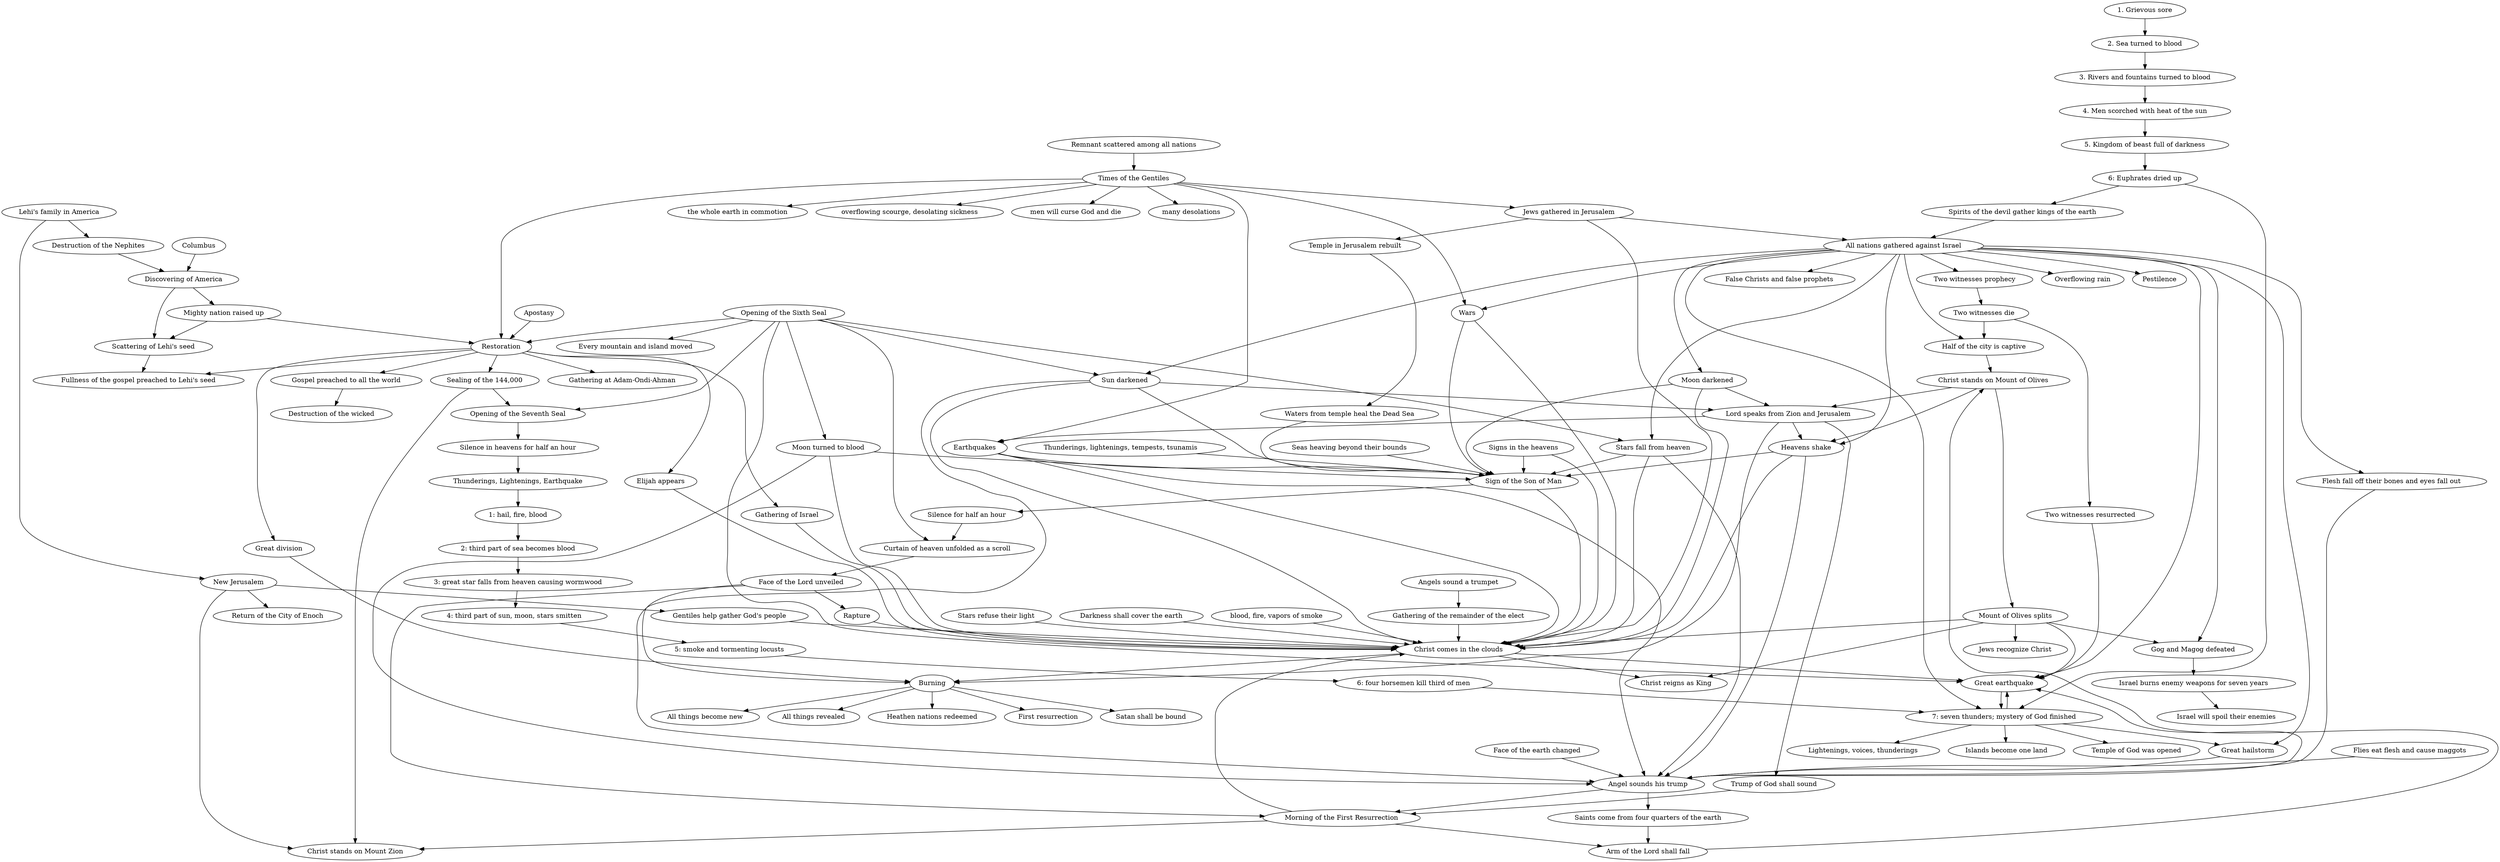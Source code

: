 digraph {
	"Spirits of the devil gather kings of the earth" -> "All nations gathered against Israel"
	"Jews gathered in Jerusalem" -> "All nations gathered against Israel"
	"All nations gathered against Israel" -> "Half of the city is captive"
	"All nations gathered against Israel" -> "Flesh fall off their bones and eyes fall out"
	"All nations gathered against Israel" -> "Great hailstorm"
	"All nations gathered against Israel" -> "Great earthquake"
	"All nations gathered against Israel" -> "Overflowing rain"
	"All nations gathered against Israel" -> "Pestilence"
	"All nations gathered against Israel" -> "Gog and Magog defeated"
	"All nations gathered against Israel" -> "Two witnesses prophecy"
	"All nations gathered against Israel" -> "7: seven thunders; mystery of God finished"
	"All nations gathered against Israel" -> "Sun darkened"
	"All nations gathered against Israel" -> "Moon darkened"
	"All nations gathered against Israel" -> "False Christs and false prophets"
	"All nations gathered against Israel" -> "Wars"
	"All nations gathered against Israel" -> "Stars fall from heaven"
	"All nations gathered against Israel" -> "Heavens shake"
	"Two witnesses die" -> "Half of the city is captive"
	"Half of the city is captive" -> "Christ stands on Mount of Olives"
	"Arm of the Lord shall fall" -> "Christ stands on Mount of Olives"
	"Christ stands on Mount of Olives" -> "Mount of Olives splits"
	"Christ stands on Mount of Olives" -> "Heavens shake"
	"Christ stands on Mount of Olives" -> "Lord speaks from Zion and Jerusalem"
	"Mount of Olives splits" -> "Christ reigns as King"
	"Mount of Olives splits" -> "Christ comes in the clouds"
	"Mount of Olives splits" -> "Great earthquake"
	"Mount of Olives splits" -> "Jews recognize Christ"
	"Mount of Olives splits" -> "Gog and Magog defeated"
	"Christ comes in the clouds" -> "Christ reigns as King"
	"Flesh fall off their bones and eyes fall out" -> "Angel sounds his trump"
	"Sign of the Son of Man" -> "Christ comes in the clouds"
	"Gathering of the remainder of the elect" -> "Christ comes in the clouds"
	"Sun darkened" -> "Christ comes in the clouds"
	"Moon darkened" -> "Christ comes in the clouds"
	"Stars fall from heaven" -> "Christ comes in the clouds"
	"Heavens shake" -> "Christ comes in the clouds"
	"Signs in the heavens" -> "Christ comes in the clouds"
	"Rapture" -> "Christ comes in the clouds"
	"Morning of the First Resurrection" -> "Christ comes in the clouds"
	"Gentiles help gather God's people" -> "Christ comes in the clouds"
	"Moon turned to blood" -> "Christ comes in the clouds"
	"Stars refuse their light" -> "Christ comes in the clouds"
	"Jews gathered in Jerusalem" -> "Christ comes in the clouds"
	"Wars" -> "Christ comes in the clouds"
	"Darkness shall cover the earth" -> "Christ comes in the clouds"
	"Earthquakes" -> "Christ comes in the clouds"
	"Elijah appears" -> "Christ comes in the clouds"
	"blood, fire, vapors of smoke" -> "Christ comes in the clouds"
	"Gathering of Israel" -> "Christ comes in the clouds"
	"Christ comes in the clouds" -> "Burning"
	"Christ comes in the clouds" -> "Great earthquake"
	"7: seven thunders; mystery of God finished" -> "Great hailstorm"
	"Great hailstorm" -> "Angel sounds his trump"
	"Opening of the Sixth Seal" -> "Great earthquake"
	"Two witnesses resurrected" -> "Great earthquake"
	"7: seven thunders; mystery of God finished" -> "Great earthquake"
	"Angel sounds his trump" -> "Great earthquake"
	"Great earthquake" -> "7: seven thunders; mystery of God finished"
	"Gog and Magog defeated" -> "Israel burns enemy weapons for seven years"
	"Israel burns enemy weapons for seven years" -> "Israel will spoil their enemies"
	"Opening of the Sixth Seal" -> "Sun darkened"
	"Sun darkened" -> "Lord speaks from Zion and Jerusalem"
	"Sun darkened" -> "Sign of the Son of Man"
	"Sun darkened" -> "Angel sounds his trump"
	"Opening of the Sixth Seal" -> "Moon turned to blood"
	"Moon turned to blood" -> "Angel sounds his trump"
	"Moon turned to blood" -> "Sign of the Son of Man"
	"Moon darkened" -> "Lord speaks from Zion and Jerusalem"
	"Moon darkened" -> "Sign of the Son of Man"
	"Lord speaks from Zion and Jerusalem" -> "Heavens shake"
	"Lord speaks from Zion and Jerusalem" -> "Earthquakes"
	"Lord speaks from Zion and Jerusalem" -> "Burning"
	"Lord speaks from Zion and Jerusalem" -> "Trump of God shall sound"
	"Heavens shake" -> "Sign of the Son of Man"
	"Heavens shake" -> "Angel sounds his trump"
	"Times of the Gentiles" -> "Earthquakes"
	"Earthquakes" -> "Angel sounds his trump"
	"Earthquakes" -> "Sign of the Son of Man"
	"Opening of the Sixth Seal" -> "Restoration"
	"Apostasy" -> "Restoration"
	"Mighty nation raised up" -> "Restoration"
	"Times of the Gentiles" -> "Restoration"
	"Restoration" -> "Elijah appears"
	"Restoration" -> "Sealing of the 144,000"
	"Restoration" -> "Fullness of the gospel preached to Lehi's seed"
	"Restoration" -> "Gathering of Israel"
	"Restoration" -> "Great division"
	"Restoration" -> "Gathering at Adam-Ondi-Ahman"
	"Restoration" -> "Gospel preached to all the world"
	"Times of the Gentiles" -> "Wars"
	"Wars" -> "Sign of the Son of Man"
	"Gospel preached to all the world" -> "Destruction of the wicked"
	"Opening of the Sixth Seal" -> "Stars fall from heaven"
	"Stars fall from heaven" -> "Sign of the Son of Man"
	"Stars fall from heaven" -> "Angel sounds his trump"
	"Waters from temple heal the Dead Sea" -> "Sign of the Son of Man"
	"Signs in the heavens" -> "Sign of the Son of Man"
	"Seas heaving beyond their bounds" -> "Sign of the Son of Man"
	"Thunderings, lightenings, tempests, tsunamis" -> "Sign of the Son of Man"
	"Sign of the Son of Man" -> "Silence for half an hour"
	"Angels sound a trumpet" -> "Gathering of the remainder of the elect"
	"Face of the Lord unveiled" -> "Rapture"
	"Angel sounds his trump" -> "Morning of the First Resurrection"
	"Trump of God shall sound" -> "Morning of the First Resurrection"
	"Face of the Lord unveiled" -> "Morning of the First Resurrection"
	"Morning of the First Resurrection" -> "Arm of the Lord shall fall"
	"Morning of the First Resurrection" -> "Christ stands on Mount Zion"
	"Opening of the Sixth Seal" -> "Curtain of heaven unfolded as a scroll"
	"Opening of the Sixth Seal" -> "Every mountain and island moved"
	"Opening of the Sixth Seal" -> "Opening of the Seventh Seal"
	"Silence for half an hour" -> "Curtain of heaven unfolded as a scroll"
	"Curtain of heaven unfolded as a scroll" -> "Face of the Lord unveiled"
	"Sealing of the 144,000" -> "Opening of the Seventh Seal"
	"Sealing of the 144,000" -> "Christ stands on Mount Zion"
	"Opening of the Seventh Seal" -> "Silence in heavens for half an hour"
	"Silence in heavens for half an hour" -> "Thunderings, Lightenings, Earthquake"
	"Thunderings, Lightenings, Earthquake" -> "1: hail, fire, blood"
	"1: hail, fire, blood" -> "2: third part of sea becomes blood"
	"2: third part of sea becomes blood" -> "3: great star falls from heaven causing wormwood"
	"3: great star falls from heaven causing wormwood" -> "4: third part of sun, moon, stars smitten"
	"4: third part of sun, moon, stars smitten" -> "5: smoke and tormenting locusts"
	"5: smoke and tormenting locusts" -> "6: four horsemen kill third of men"
	"6: four horsemen kill third of men" -> "7: seven thunders; mystery of God finished"
	"6: Euphrates dried up" -> "7: seven thunders; mystery of God finished"
	"7: seven thunders; mystery of God finished" -> "Temple of God was opened"
	"7: seven thunders; mystery of God finished" -> "Lightenings, voices, thunderings"
	"7: seven thunders; mystery of God finished" -> "Islands become one land"
	"Two witnesses prophecy" -> "Two witnesses die"
	"Two witnesses die" -> "Two witnesses resurrected"
	"New Jerusalem" -> "Christ stands on Mount Zion"
	"1. Grievous sore" -> "2. Sea turned to blood"
	"2. Sea turned to blood" -> "3. Rivers and fountains turned to blood"
	"3. Rivers and fountains turned to blood" -> "4. Men scorched with heat of the sun"
	"4. Men scorched with heat of the sun" -> "5. Kingdom of beast full of darkness"
	"5. Kingdom of beast full of darkness" -> "6: Euphrates dried up"
	"6: Euphrates dried up" -> "Spirits of the devil gather kings of the earth"
	"Lehi's family in America" -> "Destruction of the Nephites"
	"Lehi's family in America" -> "New Jerusalem"
	"Destruction of the Nephites" -> "Discovering of America"
	"Columbus" -> "Discovering of America"
	"Discovering of America" -> "Scattering of Lehi's seed"
	"Discovering of America" -> "Mighty nation raised up"
	"Mighty nation raised up" -> "Scattering of Lehi's seed"
	"Scattering of Lehi's seed" -> "Fullness of the gospel preached to Lehi's seed"
	"Great division" -> "Burning"
	"Face of the Lord unveiled" -> "Burning"
	"Burning" -> "All things revealed"
	"Burning" -> "Heathen nations redeemed"
	"Burning" -> "First resurrection"
	"Burning" -> "Satan shall be bound"
	"Burning" -> "All things become new"
	"New Jerusalem" -> "Gentiles help gather God's people"
	"New Jerusalem" -> "Return of the City of Enoch"
	"Flies eat flesh and cause maggots" -> "Angel sounds his trump"
	"Face of the earth changed" -> "Angel sounds his trump"
	"Angel sounds his trump" -> "Saints come from four quarters of the earth"
	"Remnant scattered among all nations" -> "Times of the Gentiles"
	"Times of the Gentiles" -> "Jews gathered in Jerusalem"
	"Times of the Gentiles" -> "the whole earth in commotion"
	"Times of the Gentiles" -> "overflowing scourge, desolating sickness"
	"Times of the Gentiles" -> "men will curse God and die"
	"Times of the Gentiles" -> "many desolations"
	"Jews gathered in Jerusalem" -> "Temple in Jerusalem rebuilt"
	"Saints come from four quarters of the earth" -> "Arm of the Lord shall fall"
	"Temple in Jerusalem rebuilt" -> "Waters from temple heal the Dead Sea"
}